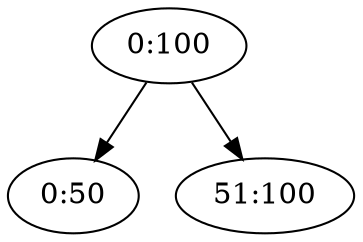 digraph "l1-i0:50" {

/* Nodes */

N_0_100[label="0:100"];
N_0_50[label="0:50"];
N_51_100[label="51:100"];

/* Edges */

N_0_100 -> N_0_50;
N_0_100 -> N_51_100;
}

